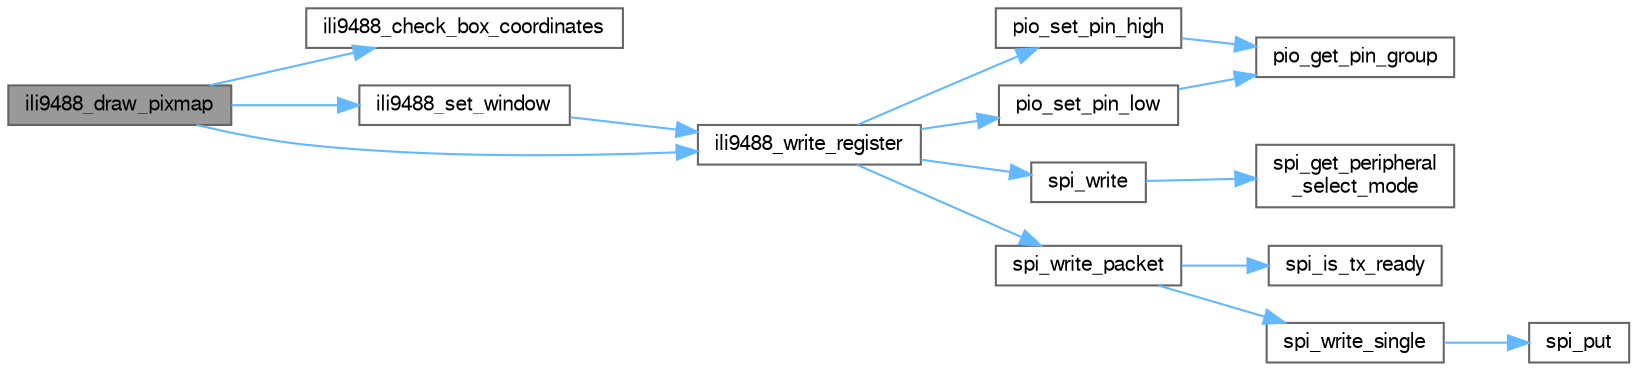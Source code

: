 digraph "ili9488_draw_pixmap"
{
 // LATEX_PDF_SIZE
  bgcolor="transparent";
  edge [fontname=FreeSans,fontsize=10,labelfontname=FreeSans,labelfontsize=10];
  node [fontname=FreeSans,fontsize=10,shape=box,height=0.2,width=0.4];
  rankdir="LR";
  Node1 [label="ili9488_draw_pixmap",height=0.2,width=0.4,color="gray40", fillcolor="grey60", style="filled", fontcolor="black",tooltip="Draw a pixmap on LCD."];
  Node1 -> Node2 [color="steelblue1",style="solid"];
  Node2 [label="ili9488_check_box_coordinates",height=0.2,width=0.4,color="grey40", fillcolor="white", style="filled",URL="$group__ili9488__display__group.html#gae945593ee1ca85938ec379abc78847fb",tooltip="Check box coordinates."];
  Node1 -> Node3 [color="steelblue1",style="solid"];
  Node3 [label="ili9488_set_window",height=0.2,width=0.4,color="grey40", fillcolor="white", style="filled",URL="$group__ili9488__display__group.html#ga4a15b95890ef6586b4dd39a01cb30f95",tooltip="ILI9488 configure window."];
  Node3 -> Node4 [color="steelblue1",style="solid"];
  Node4 [label="ili9488_write_register",height=0.2,width=0.4,color="grey40", fillcolor="white", style="filled",URL="$group__ili9488__display__group.html#ga004cc9b339c8d6bc83eab621d620e05f",tooltip="Write data to LCD Register."];
  Node4 -> Node5 [color="steelblue1",style="solid"];
  Node5 [label="pio_set_pin_high",height=0.2,width=0.4,color="grey40", fillcolor="white", style="filled",URL="$group__sam__drivers__pio__group.html#gaa8c613a0858311e6d684b1869d49dd77",tooltip="Drive a GPIO pin to 1."];
  Node5 -> Node6 [color="steelblue1",style="solid"];
  Node6 [label="pio_get_pin_group",height=0.2,width=0.4,color="grey40", fillcolor="white", style="filled",URL="$group__sam__drivers__pio__group.html#gaf37309a52c59d5e2116d649f6fdd98c9",tooltip="Return GPIO port for a GPIO pin."];
  Node4 -> Node7 [color="steelblue1",style="solid"];
  Node7 [label="pio_set_pin_low",height=0.2,width=0.4,color="grey40", fillcolor="white", style="filled",URL="$group__sam__drivers__pio__group.html#ga41f795f6deb585e82b913a959a4b076a",tooltip="Drive a GPIO pin to 0."];
  Node7 -> Node6 [color="steelblue1",style="solid"];
  Node4 -> Node8 [color="steelblue1",style="solid"];
  Node8 [label="spi_write",height=0.2,width=0.4,color="grey40", fillcolor="white", style="filled",URL="$group__sam__drivers__spi__group.html#gaf0aef4a28c69c8ceb6e99b5d79e91e47",tooltip="Write the transmitted data with specified peripheral chip select value."];
  Node8 -> Node9 [color="steelblue1",style="solid"];
  Node9 [label="spi_get_peripheral\l_select_mode",height=0.2,width=0.4,color="grey40", fillcolor="white", style="filled",URL="$drivers_2spi_2spi_8h.html#a7a7e9be615b3302403a32d57650138f2",tooltip="Get Peripheral Select mode."];
  Node4 -> Node10 [color="steelblue1",style="solid"];
  Node10 [label="spi_write_packet",height=0.2,width=0.4,color="grey40", fillcolor="white", style="filled",URL="$spi__master_8c.html#a9d0996dc59ad7f2a593e27710c6cc727",tooltip="Send a sequence of bytes to an SPI device."];
  Node10 -> Node11 [color="steelblue1",style="solid"];
  Node11 [label="spi_is_tx_ready",height=0.2,width=0.4,color="grey40", fillcolor="white", style="filled",URL="$drivers_2spi_2spi_8h.html#a3191ea9575f016d8c0a54b08920768d4",tooltip="Check if all transmissions are ready."];
  Node10 -> Node12 [color="steelblue1",style="solid"];
  Node12 [label="spi_write_single",height=0.2,width=0.4,color="grey40", fillcolor="white", style="filled",URL="$sam__spi_2spi__master_8h.html#a65c32defa363bf60ee9820a231884b69",tooltip="Write one byte to an SPI device."];
  Node12 -> Node13 [color="steelblue1",style="solid"];
  Node13 [label="spi_put",height=0.2,width=0.4,color="grey40", fillcolor="white", style="filled",URL="$drivers_2spi_2spi_8h.html#adf99875478cb13bb164e96c73c9666bb",tooltip="Put one data to a SPI peripheral."];
  Node1 -> Node4 [color="steelblue1",style="solid"];
}
